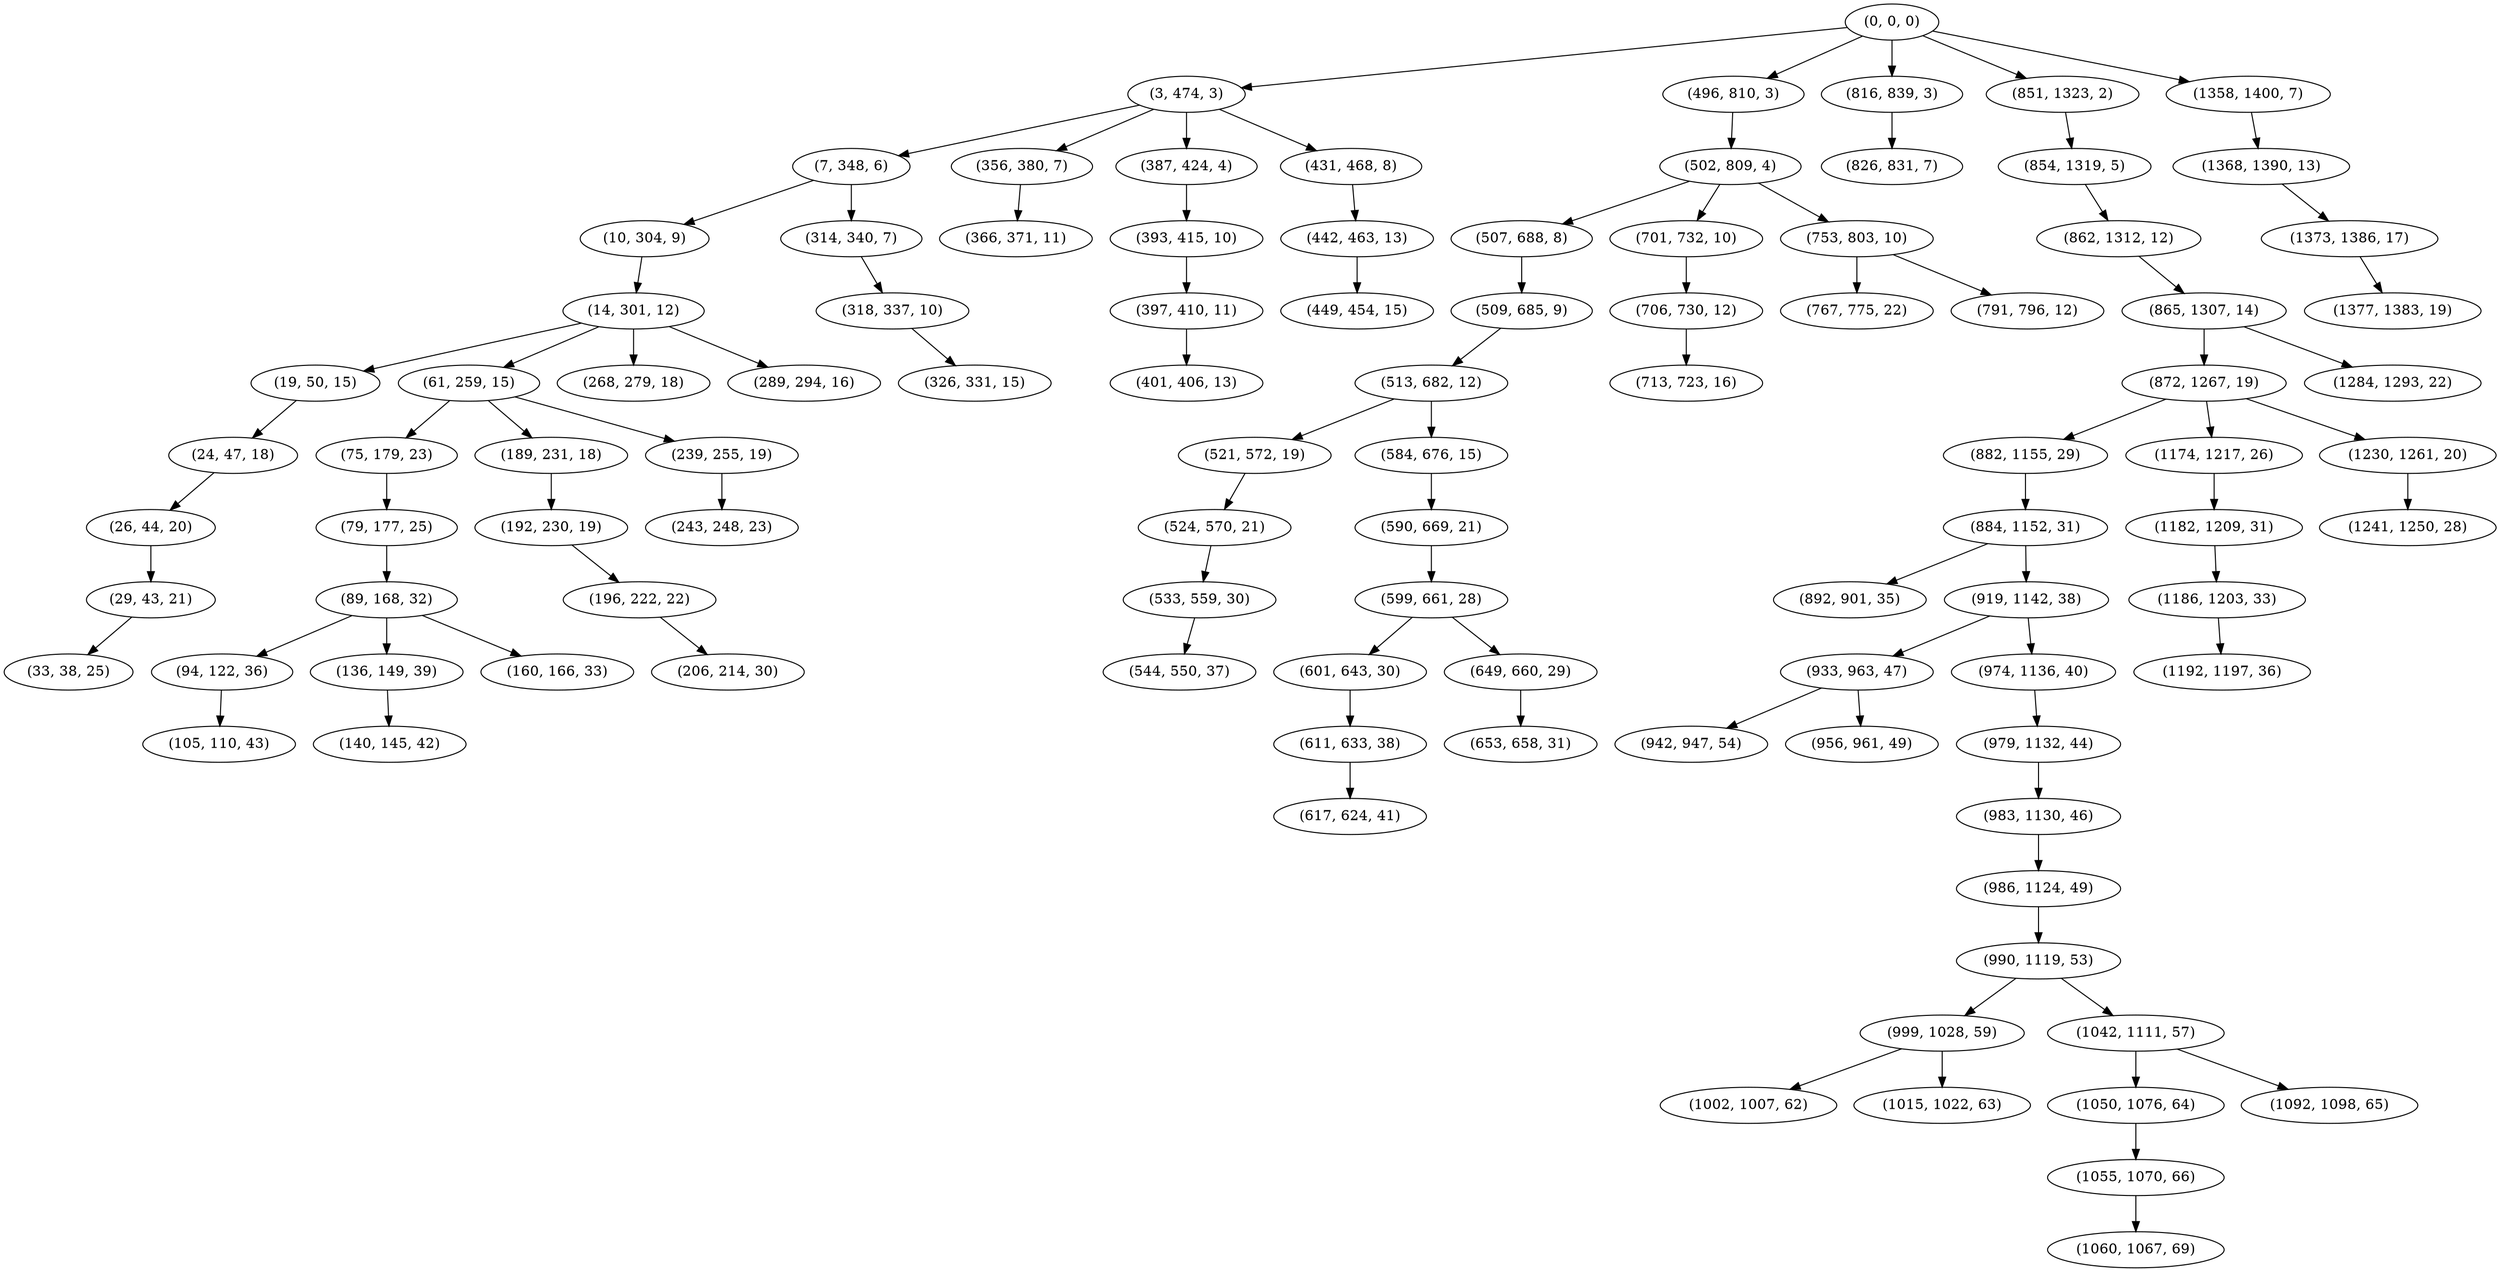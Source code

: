 digraph tree {
    "(0, 0, 0)";
    "(3, 474, 3)";
    "(7, 348, 6)";
    "(10, 304, 9)";
    "(14, 301, 12)";
    "(19, 50, 15)";
    "(24, 47, 18)";
    "(26, 44, 20)";
    "(29, 43, 21)";
    "(33, 38, 25)";
    "(61, 259, 15)";
    "(75, 179, 23)";
    "(79, 177, 25)";
    "(89, 168, 32)";
    "(94, 122, 36)";
    "(105, 110, 43)";
    "(136, 149, 39)";
    "(140, 145, 42)";
    "(160, 166, 33)";
    "(189, 231, 18)";
    "(192, 230, 19)";
    "(196, 222, 22)";
    "(206, 214, 30)";
    "(239, 255, 19)";
    "(243, 248, 23)";
    "(268, 279, 18)";
    "(289, 294, 16)";
    "(314, 340, 7)";
    "(318, 337, 10)";
    "(326, 331, 15)";
    "(356, 380, 7)";
    "(366, 371, 11)";
    "(387, 424, 4)";
    "(393, 415, 10)";
    "(397, 410, 11)";
    "(401, 406, 13)";
    "(431, 468, 8)";
    "(442, 463, 13)";
    "(449, 454, 15)";
    "(496, 810, 3)";
    "(502, 809, 4)";
    "(507, 688, 8)";
    "(509, 685, 9)";
    "(513, 682, 12)";
    "(521, 572, 19)";
    "(524, 570, 21)";
    "(533, 559, 30)";
    "(544, 550, 37)";
    "(584, 676, 15)";
    "(590, 669, 21)";
    "(599, 661, 28)";
    "(601, 643, 30)";
    "(611, 633, 38)";
    "(617, 624, 41)";
    "(649, 660, 29)";
    "(653, 658, 31)";
    "(701, 732, 10)";
    "(706, 730, 12)";
    "(713, 723, 16)";
    "(753, 803, 10)";
    "(767, 775, 22)";
    "(791, 796, 12)";
    "(816, 839, 3)";
    "(826, 831, 7)";
    "(851, 1323, 2)";
    "(854, 1319, 5)";
    "(862, 1312, 12)";
    "(865, 1307, 14)";
    "(872, 1267, 19)";
    "(882, 1155, 29)";
    "(884, 1152, 31)";
    "(892, 901, 35)";
    "(919, 1142, 38)";
    "(933, 963, 47)";
    "(942, 947, 54)";
    "(956, 961, 49)";
    "(974, 1136, 40)";
    "(979, 1132, 44)";
    "(983, 1130, 46)";
    "(986, 1124, 49)";
    "(990, 1119, 53)";
    "(999, 1028, 59)";
    "(1002, 1007, 62)";
    "(1015, 1022, 63)";
    "(1042, 1111, 57)";
    "(1050, 1076, 64)";
    "(1055, 1070, 66)";
    "(1060, 1067, 69)";
    "(1092, 1098, 65)";
    "(1174, 1217, 26)";
    "(1182, 1209, 31)";
    "(1186, 1203, 33)";
    "(1192, 1197, 36)";
    "(1230, 1261, 20)";
    "(1241, 1250, 28)";
    "(1284, 1293, 22)";
    "(1358, 1400, 7)";
    "(1368, 1390, 13)";
    "(1373, 1386, 17)";
    "(1377, 1383, 19)";
    "(0, 0, 0)" -> "(3, 474, 3)";
    "(0, 0, 0)" -> "(496, 810, 3)";
    "(0, 0, 0)" -> "(816, 839, 3)";
    "(0, 0, 0)" -> "(851, 1323, 2)";
    "(0, 0, 0)" -> "(1358, 1400, 7)";
    "(3, 474, 3)" -> "(7, 348, 6)";
    "(3, 474, 3)" -> "(356, 380, 7)";
    "(3, 474, 3)" -> "(387, 424, 4)";
    "(3, 474, 3)" -> "(431, 468, 8)";
    "(7, 348, 6)" -> "(10, 304, 9)";
    "(7, 348, 6)" -> "(314, 340, 7)";
    "(10, 304, 9)" -> "(14, 301, 12)";
    "(14, 301, 12)" -> "(19, 50, 15)";
    "(14, 301, 12)" -> "(61, 259, 15)";
    "(14, 301, 12)" -> "(268, 279, 18)";
    "(14, 301, 12)" -> "(289, 294, 16)";
    "(19, 50, 15)" -> "(24, 47, 18)";
    "(24, 47, 18)" -> "(26, 44, 20)";
    "(26, 44, 20)" -> "(29, 43, 21)";
    "(29, 43, 21)" -> "(33, 38, 25)";
    "(61, 259, 15)" -> "(75, 179, 23)";
    "(61, 259, 15)" -> "(189, 231, 18)";
    "(61, 259, 15)" -> "(239, 255, 19)";
    "(75, 179, 23)" -> "(79, 177, 25)";
    "(79, 177, 25)" -> "(89, 168, 32)";
    "(89, 168, 32)" -> "(94, 122, 36)";
    "(89, 168, 32)" -> "(136, 149, 39)";
    "(89, 168, 32)" -> "(160, 166, 33)";
    "(94, 122, 36)" -> "(105, 110, 43)";
    "(136, 149, 39)" -> "(140, 145, 42)";
    "(189, 231, 18)" -> "(192, 230, 19)";
    "(192, 230, 19)" -> "(196, 222, 22)";
    "(196, 222, 22)" -> "(206, 214, 30)";
    "(239, 255, 19)" -> "(243, 248, 23)";
    "(314, 340, 7)" -> "(318, 337, 10)";
    "(318, 337, 10)" -> "(326, 331, 15)";
    "(356, 380, 7)" -> "(366, 371, 11)";
    "(387, 424, 4)" -> "(393, 415, 10)";
    "(393, 415, 10)" -> "(397, 410, 11)";
    "(397, 410, 11)" -> "(401, 406, 13)";
    "(431, 468, 8)" -> "(442, 463, 13)";
    "(442, 463, 13)" -> "(449, 454, 15)";
    "(496, 810, 3)" -> "(502, 809, 4)";
    "(502, 809, 4)" -> "(507, 688, 8)";
    "(502, 809, 4)" -> "(701, 732, 10)";
    "(502, 809, 4)" -> "(753, 803, 10)";
    "(507, 688, 8)" -> "(509, 685, 9)";
    "(509, 685, 9)" -> "(513, 682, 12)";
    "(513, 682, 12)" -> "(521, 572, 19)";
    "(513, 682, 12)" -> "(584, 676, 15)";
    "(521, 572, 19)" -> "(524, 570, 21)";
    "(524, 570, 21)" -> "(533, 559, 30)";
    "(533, 559, 30)" -> "(544, 550, 37)";
    "(584, 676, 15)" -> "(590, 669, 21)";
    "(590, 669, 21)" -> "(599, 661, 28)";
    "(599, 661, 28)" -> "(601, 643, 30)";
    "(599, 661, 28)" -> "(649, 660, 29)";
    "(601, 643, 30)" -> "(611, 633, 38)";
    "(611, 633, 38)" -> "(617, 624, 41)";
    "(649, 660, 29)" -> "(653, 658, 31)";
    "(701, 732, 10)" -> "(706, 730, 12)";
    "(706, 730, 12)" -> "(713, 723, 16)";
    "(753, 803, 10)" -> "(767, 775, 22)";
    "(753, 803, 10)" -> "(791, 796, 12)";
    "(816, 839, 3)" -> "(826, 831, 7)";
    "(851, 1323, 2)" -> "(854, 1319, 5)";
    "(854, 1319, 5)" -> "(862, 1312, 12)";
    "(862, 1312, 12)" -> "(865, 1307, 14)";
    "(865, 1307, 14)" -> "(872, 1267, 19)";
    "(865, 1307, 14)" -> "(1284, 1293, 22)";
    "(872, 1267, 19)" -> "(882, 1155, 29)";
    "(872, 1267, 19)" -> "(1174, 1217, 26)";
    "(872, 1267, 19)" -> "(1230, 1261, 20)";
    "(882, 1155, 29)" -> "(884, 1152, 31)";
    "(884, 1152, 31)" -> "(892, 901, 35)";
    "(884, 1152, 31)" -> "(919, 1142, 38)";
    "(919, 1142, 38)" -> "(933, 963, 47)";
    "(919, 1142, 38)" -> "(974, 1136, 40)";
    "(933, 963, 47)" -> "(942, 947, 54)";
    "(933, 963, 47)" -> "(956, 961, 49)";
    "(974, 1136, 40)" -> "(979, 1132, 44)";
    "(979, 1132, 44)" -> "(983, 1130, 46)";
    "(983, 1130, 46)" -> "(986, 1124, 49)";
    "(986, 1124, 49)" -> "(990, 1119, 53)";
    "(990, 1119, 53)" -> "(999, 1028, 59)";
    "(990, 1119, 53)" -> "(1042, 1111, 57)";
    "(999, 1028, 59)" -> "(1002, 1007, 62)";
    "(999, 1028, 59)" -> "(1015, 1022, 63)";
    "(1042, 1111, 57)" -> "(1050, 1076, 64)";
    "(1042, 1111, 57)" -> "(1092, 1098, 65)";
    "(1050, 1076, 64)" -> "(1055, 1070, 66)";
    "(1055, 1070, 66)" -> "(1060, 1067, 69)";
    "(1174, 1217, 26)" -> "(1182, 1209, 31)";
    "(1182, 1209, 31)" -> "(1186, 1203, 33)";
    "(1186, 1203, 33)" -> "(1192, 1197, 36)";
    "(1230, 1261, 20)" -> "(1241, 1250, 28)";
    "(1358, 1400, 7)" -> "(1368, 1390, 13)";
    "(1368, 1390, 13)" -> "(1373, 1386, 17)";
    "(1373, 1386, 17)" -> "(1377, 1383, 19)";
}
